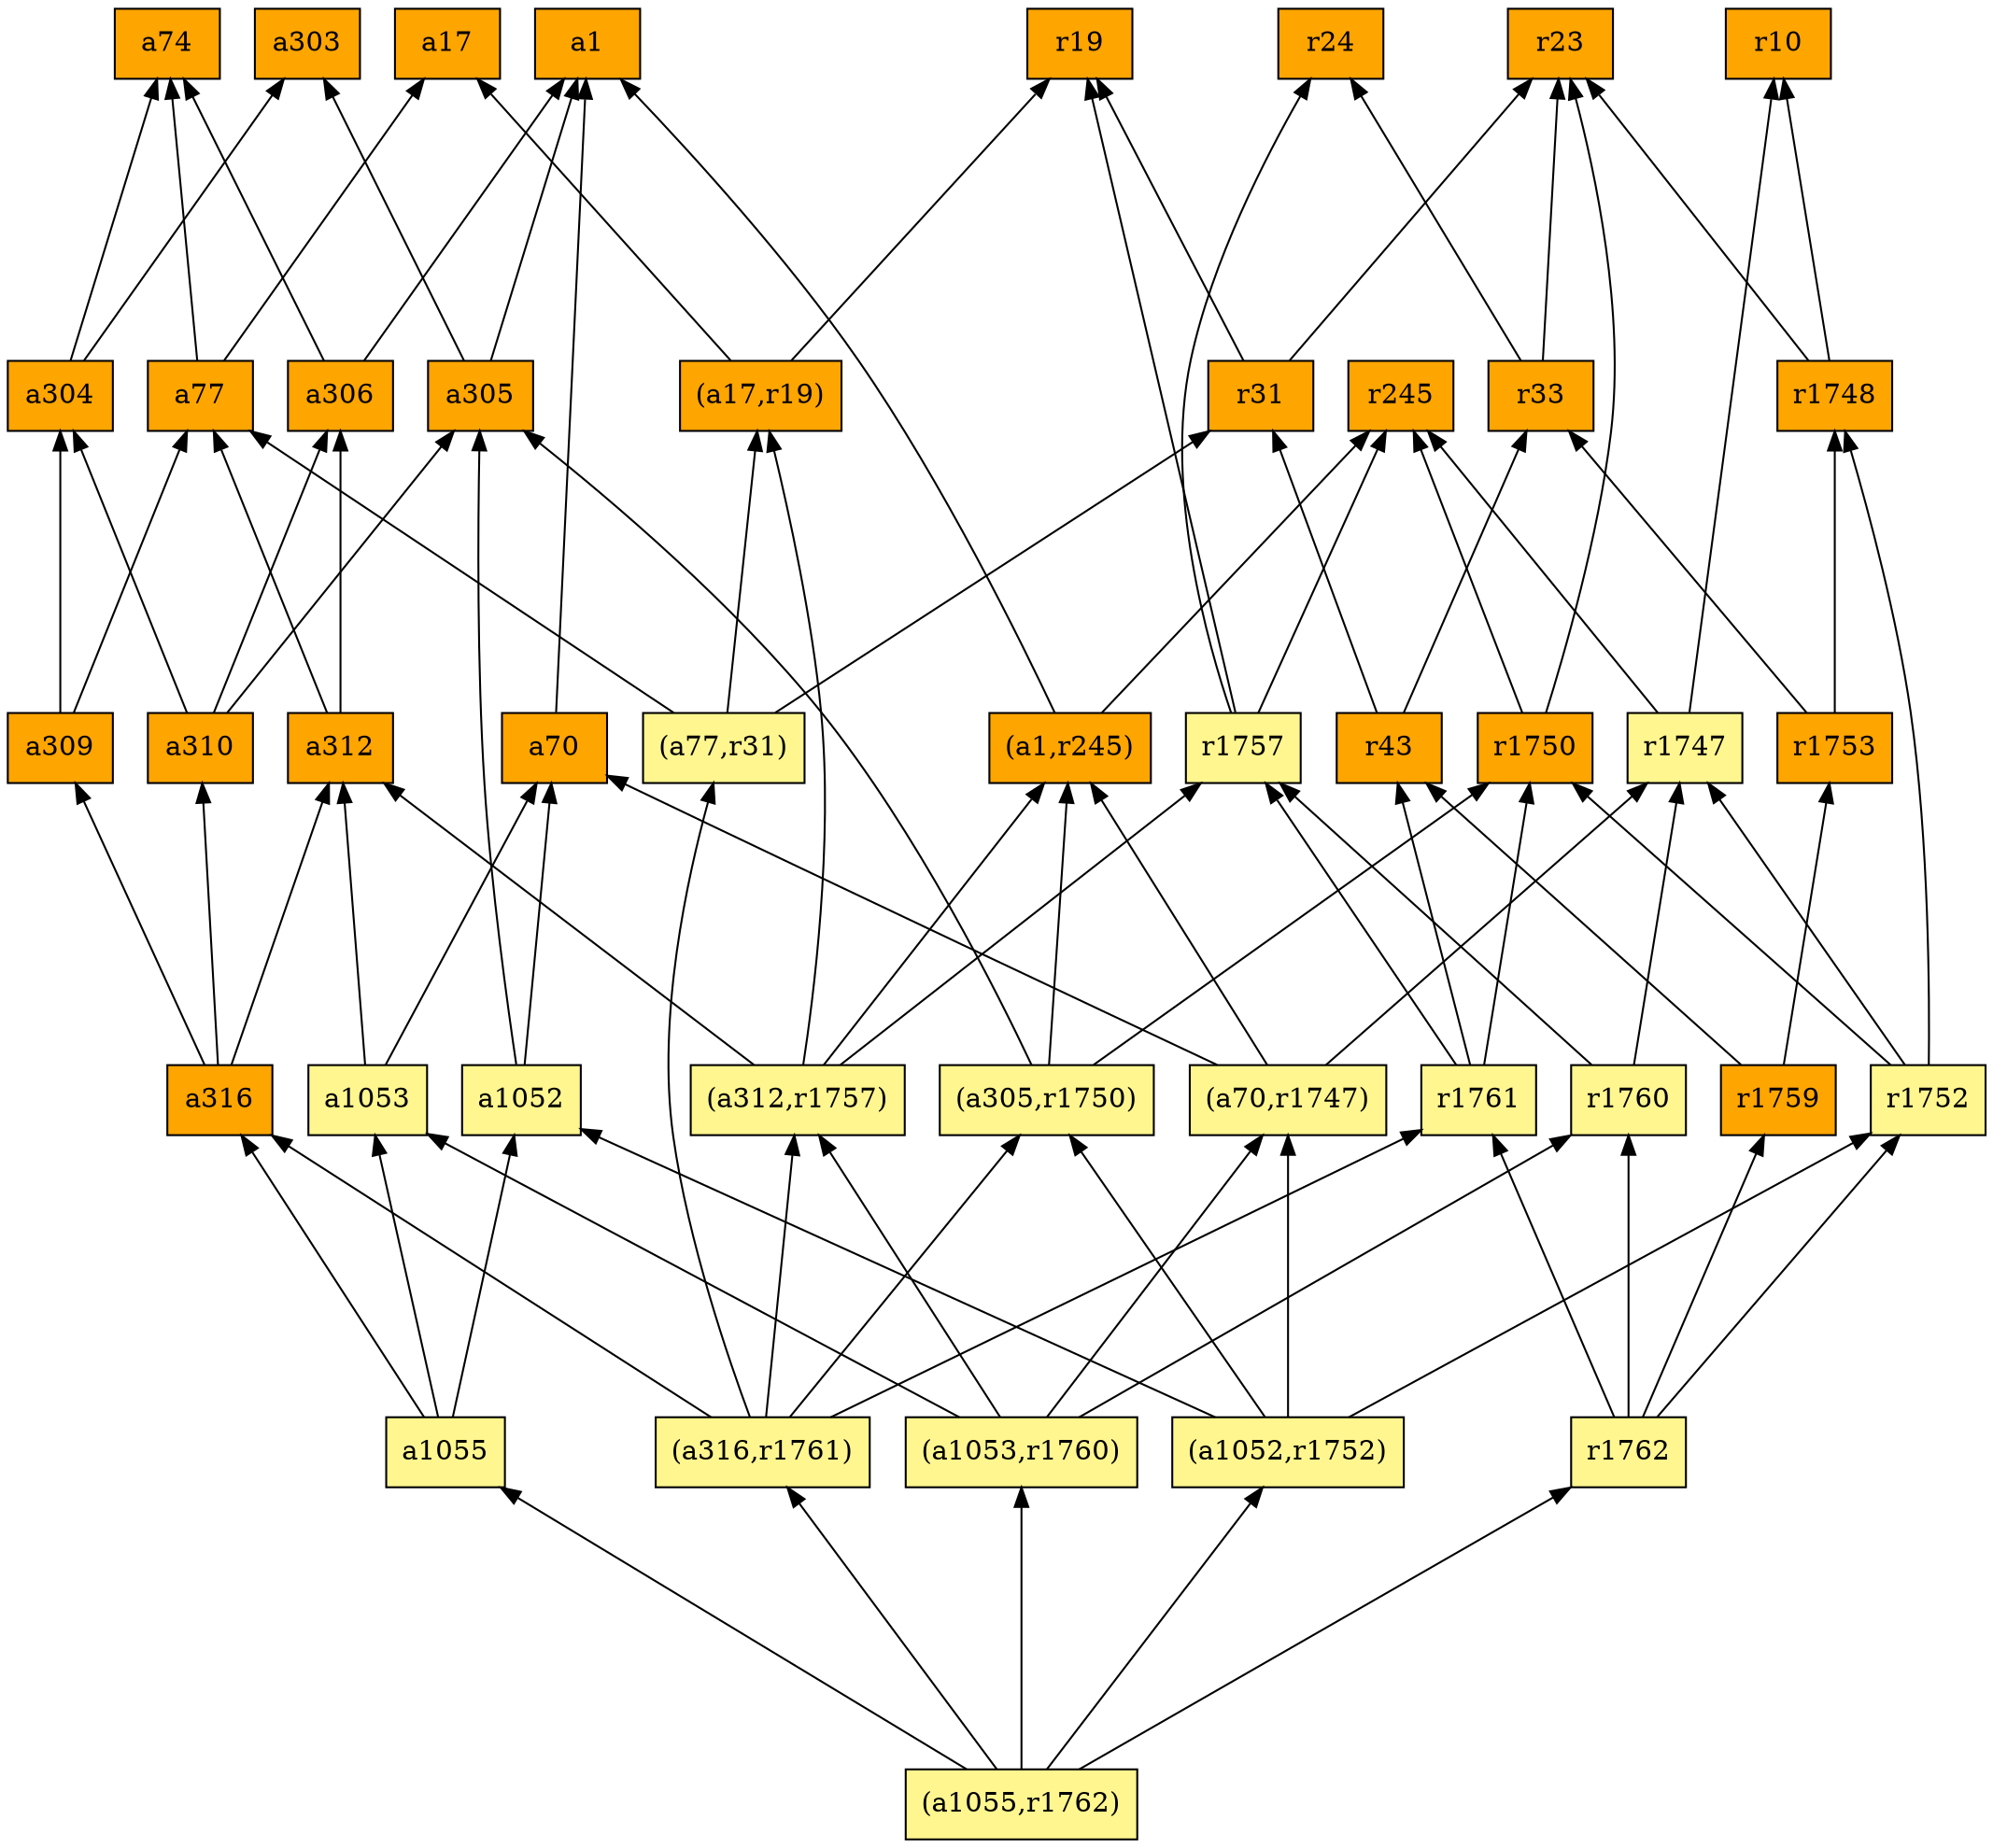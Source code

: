 digraph G {
rankdir=BT;ranksep="2.0";
"a74" [shape=record,fillcolor=orange,style=filled,label="{a74}"];
"(a17,r19)" [shape=record,fillcolor=orange,style=filled,label="{(a17,r19)}"];
"r1750" [shape=record,fillcolor=orange,style=filled,label="{r1750}"];
"a304" [shape=record,fillcolor=orange,style=filled,label="{a304}"];
"a1055" [shape=record,fillcolor=khaki1,style=filled,label="{a1055}"];
"(a316,r1761)" [shape=record,fillcolor=khaki1,style=filled,label="{(a316,r1761)}"];
"a77" [shape=record,fillcolor=orange,style=filled,label="{a77}"];
"a303" [shape=record,fillcolor=orange,style=filled,label="{a303}"];
"r1753" [shape=record,fillcolor=orange,style=filled,label="{r1753}"];
"(a1055,r1762)" [shape=record,fillcolor=khaki1,style=filled,label="{(a1055,r1762)}"];
"a306" [shape=record,fillcolor=orange,style=filled,label="{a306}"];
"r10" [shape=record,fillcolor=orange,style=filled,label="{r10}"];
"r1761" [shape=record,fillcolor=khaki1,style=filled,label="{r1761}"];
"r24" [shape=record,fillcolor=orange,style=filled,label="{r24}"];
"a70" [shape=record,fillcolor=orange,style=filled,label="{a70}"];
"r33" [shape=record,fillcolor=orange,style=filled,label="{r33}"];
"r1752" [shape=record,fillcolor=khaki1,style=filled,label="{r1752}"];
"r43" [shape=record,fillcolor=orange,style=filled,label="{r43}"];
"(a1052,r1752)" [shape=record,fillcolor=khaki1,style=filled,label="{(a1052,r1752)}"];
"a310" [shape=record,fillcolor=orange,style=filled,label="{a310}"];
"(a70,r1747)" [shape=record,fillcolor=khaki1,style=filled,label="{(a70,r1747)}"];
"a309" [shape=record,fillcolor=orange,style=filled,label="{a309}"];
"r1760" [shape=record,fillcolor=khaki1,style=filled,label="{r1760}"];
"(a305,r1750)" [shape=record,fillcolor=khaki1,style=filled,label="{(a305,r1750)}"];
"a312" [shape=record,fillcolor=orange,style=filled,label="{a312}"];
"a17" [shape=record,fillcolor=orange,style=filled,label="{a17}"];
"(a1053,r1760)" [shape=record,fillcolor=khaki1,style=filled,label="{(a1053,r1760)}"];
"r31" [shape=record,fillcolor=orange,style=filled,label="{r31}"];
"r1757" [shape=record,fillcolor=khaki1,style=filled,label="{r1757}"];
"(a312,r1757)" [shape=record,fillcolor=khaki1,style=filled,label="{(a312,r1757)}"];
"(a1,r245)" [shape=record,fillcolor=orange,style=filled,label="{(a1,r245)}"];
"r1759" [shape=record,fillcolor=orange,style=filled,label="{r1759}"];
"(a77,r31)" [shape=record,fillcolor=khaki1,style=filled,label="{(a77,r31)}"];
"r1747" [shape=record,fillcolor=khaki1,style=filled,label="{r1747}"];
"a1" [shape=record,fillcolor=orange,style=filled,label="{a1}"];
"r1762" [shape=record,fillcolor=khaki1,style=filled,label="{r1762}"];
"a316" [shape=record,fillcolor=orange,style=filled,label="{a316}"];
"r19" [shape=record,fillcolor=orange,style=filled,label="{r19}"];
"a305" [shape=record,fillcolor=orange,style=filled,label="{a305}"];
"r23" [shape=record,fillcolor=orange,style=filled,label="{r23}"];
"r245" [shape=record,fillcolor=orange,style=filled,label="{r245}"];
"a1053" [shape=record,fillcolor=khaki1,style=filled,label="{a1053}"];
"r1748" [shape=record,fillcolor=orange,style=filled,label="{r1748}"];
"a1052" [shape=record,fillcolor=khaki1,style=filled,label="{a1052}"];
"(a17,r19)" -> "r19"
"(a17,r19)" -> "a17"
"r1750" -> "r245"
"r1750" -> "r23"
"a304" -> "a303"
"a304" -> "a74"
"a1055" -> "a316"
"a1055" -> "a1053"
"a1055" -> "a1052"
"(a316,r1761)" -> "(a77,r31)"
"(a316,r1761)" -> "a316"
"(a316,r1761)" -> "(a305,r1750)"
"(a316,r1761)" -> "r1761"
"(a316,r1761)" -> "(a312,r1757)"
"a77" -> "a74"
"a77" -> "a17"
"r1753" -> "r33"
"r1753" -> "r1748"
"(a1055,r1762)" -> "r1762"
"(a1055,r1762)" -> "a1055"
"(a1055,r1762)" -> "(a1053,r1760)"
"(a1055,r1762)" -> "(a316,r1761)"
"(a1055,r1762)" -> "(a1052,r1752)"
"a306" -> "a1"
"a306" -> "a74"
"r1761" -> "r1750"
"r1761" -> "r1757"
"r1761" -> "r43"
"a70" -> "a1"
"r33" -> "r24"
"r33" -> "r23"
"r1752" -> "r1747"
"r1752" -> "r1750"
"r1752" -> "r1748"
"r43" -> "r33"
"r43" -> "r31"
"(a1052,r1752)" -> "(a70,r1747)"
"(a1052,r1752)" -> "(a305,r1750)"
"(a1052,r1752)" -> "r1752"
"(a1052,r1752)" -> "a1052"
"a310" -> "a306"
"a310" -> "a304"
"a310" -> "a305"
"(a70,r1747)" -> "(a1,r245)"
"(a70,r1747)" -> "r1747"
"(a70,r1747)" -> "a70"
"a309" -> "a304"
"a309" -> "a77"
"r1760" -> "r1747"
"r1760" -> "r1757"
"(a305,r1750)" -> "r1750"
"(a305,r1750)" -> "(a1,r245)"
"(a305,r1750)" -> "a305"
"a312" -> "a306"
"a312" -> "a77"
"(a1053,r1760)" -> "(a70,r1747)"
"(a1053,r1760)" -> "r1760"
"(a1053,r1760)" -> "(a312,r1757)"
"(a1053,r1760)" -> "a1053"
"r31" -> "r19"
"r31" -> "r23"
"r1757" -> "r19"
"r1757" -> "r24"
"r1757" -> "r245"
"(a312,r1757)" -> "(a1,r245)"
"(a312,r1757)" -> "r1757"
"(a312,r1757)" -> "a312"
"(a312,r1757)" -> "(a17,r19)"
"(a1,r245)" -> "a1"
"(a1,r245)" -> "r245"
"r1759" -> "r43"
"r1759" -> "r1753"
"(a77,r31)" -> "r31"
"(a77,r31)" -> "a77"
"(a77,r31)" -> "(a17,r19)"
"r1747" -> "r245"
"r1747" -> "r10"
"r1762" -> "r1760"
"r1762" -> "r1761"
"r1762" -> "r1752"
"r1762" -> "r1759"
"a316" -> "a309"
"a316" -> "a310"
"a316" -> "a312"
"a305" -> "a303"
"a305" -> "a1"
"a1053" -> "a70"
"a1053" -> "a312"
"r1748" -> "r23"
"r1748" -> "r10"
"a1052" -> "a70"
"a1052" -> "a305"
}